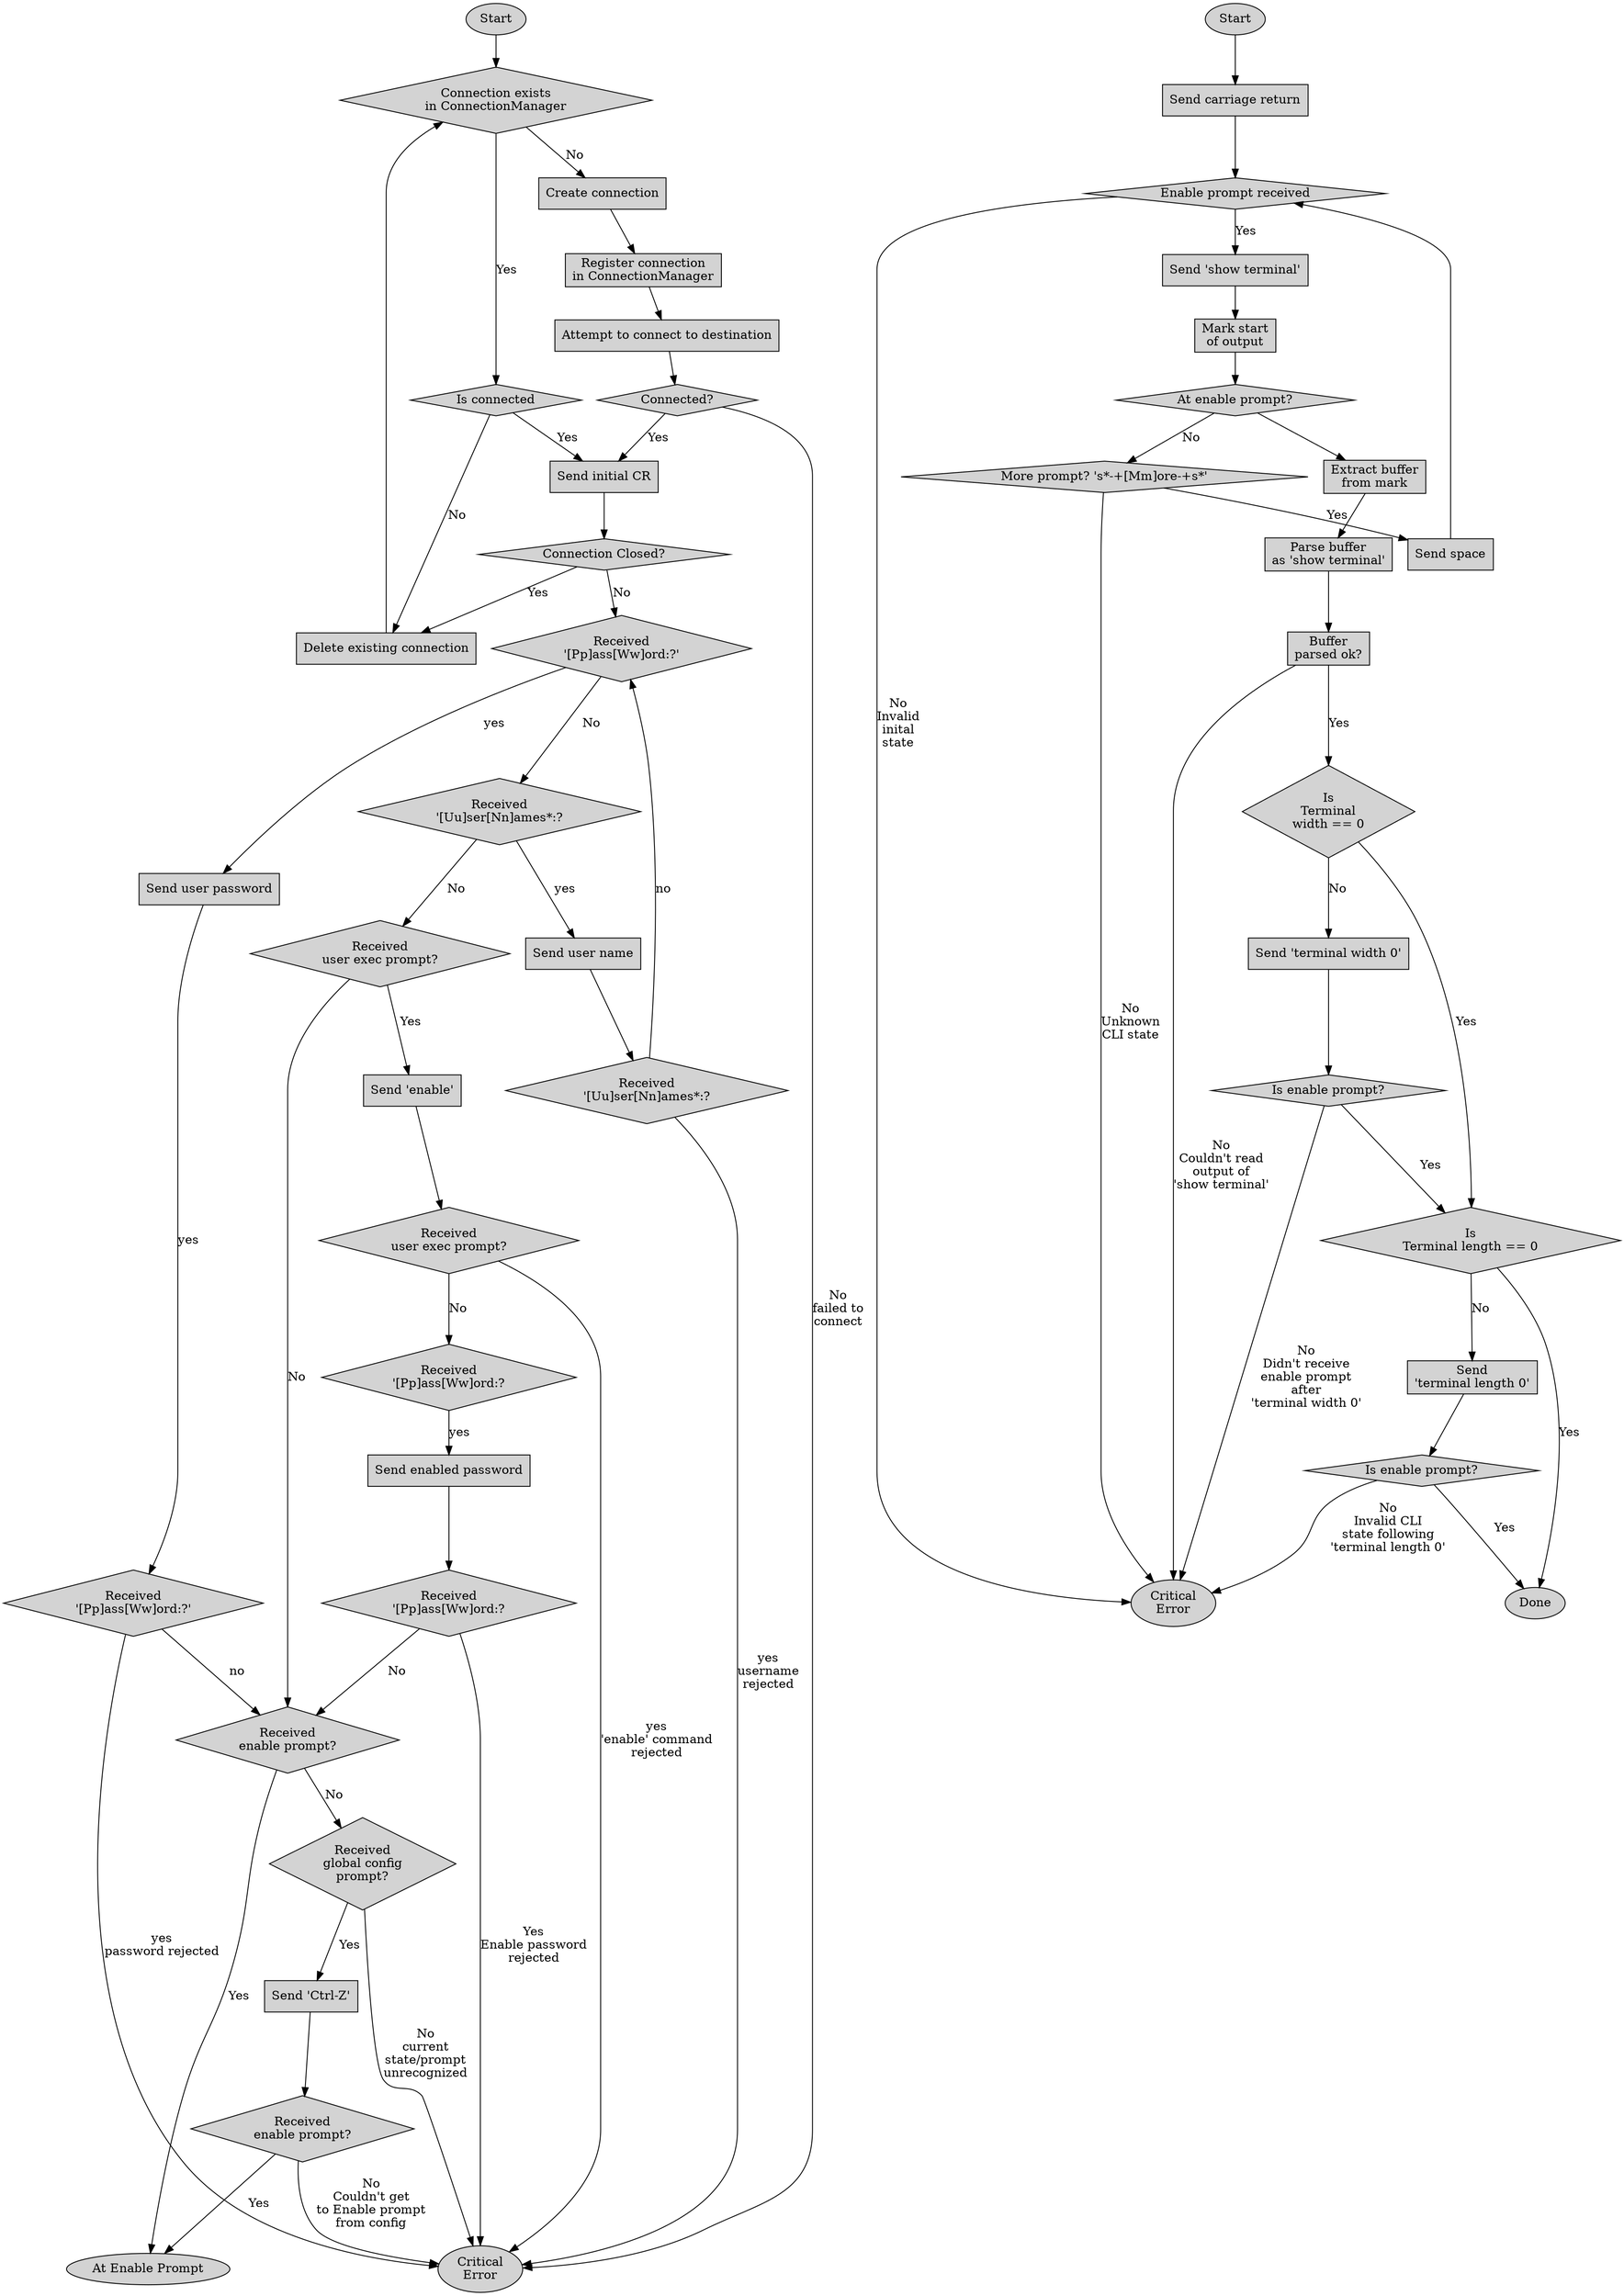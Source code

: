 digraph G {

    node [style=filled shape=box]
    
    subgraph loginProcess {
        label="Login Process";
        node [style=filled];
        color=blue;
        style=filled;

        start -> connectionExists;
        connectionExists -> isConnected [label="Yes"]
        isConnected -> deleteConnection [label="No"]
        isConnected -> sendInitialCR [label="Yes"]
        deleteConnection -> connectionExists
        connectionExists -> createConnection[label="No"]
        createConnection -> registerConnection
        registerConnection -> attemptConnect
        attemptConnect -> connectionSucceeded
        connectionSucceeded -> sendInitialCR [label="Yes"]
        connectionSucceeded -> criticalError [label="No\nfailed to\nconnect"]
        sendInitialCR -> connectionClosed
        connectionClosed -> deleteConnection [label="Yes"]
        connectionClosed -> isPromptPasswordOnly [label="No"]
        isPromptPasswordOnly -> isUsernamePrompt [label="No"]
        isUsernamePrompt -> isUserPrompt [label="No"]
        isUserPrompt -> isEnablePrompt [label="No"]
        isEnablePrompt -> isGlobalConfigPrompt [label="No"]

        isPromptPasswordOnly -> sendUserPassword [label="yes"]
        sendUserPassword -> isPromptPasswordOnly2 [label="yes"]
        isPromptPasswordOnly2 -> criticalError [label="yes\npassword rejected"]
        isPromptPasswordOnly2 ->  isEnablePrompt [label="no"]

        isUsernamePrompt -> sendUsername [label="yes"]
        sendUsername -> isUsernamePrompt2 
        isUsernamePrompt2 -> criticalError [label="yes\nusername\nrejected"]
        isUsernamePrompt2 -> isPromptPasswordOnly [label="no"]

        isUserPrompt -> sendEnable [label="Yes"]
        sendEnable -> isUserPromptAgain 
        isUserPromptAgain -> criticalError [label="yes\n'enable' command\nrejected"]
        isUserPromptAgain -> isEnablePasswordRequest [label="No"]
        isEnablePasswordRequest -> sendEnablePassword [label="yes"]
        sendEnablePassword -> isEnablePasswordRequestAgain
        isEnablePasswordRequestAgain -> criticalError [label="Yes\nEnable password\nrejected"]
        isEnablePasswordRequestAgain -> isEnablePrompt [label="No"]

        isGlobalConfigPrompt -> criticalError [label="No\ncurrent\nstate/prompt\nunrecognized"]
        isGlobalConfigPrompt -> sendControlZ [label="Yes"]
        sendControlZ -> isEnablePromptAfterCtrlZ
        isEnablePromptAfterCtrlZ -> atEnablePrompt [label="Yes"]
        isEnablePromptAfterCtrlZ -> criticalError [label="No\nCouldn't get\nto Enable prompt\nfrom config"]

        isEnablePrompt -> atEnablePrompt [label="Yes"]

        start [shape=ellipse label="Start"]
        criticalError [shape=ellipse label="Critical\nError"]
        atEnablePrompt [shape=ellipse label="At Enable Prompt"]
        connectionExists [shape=diamond label="Connection exists\nin ConnectionManager"]
        isConnected [shape=diamond label="Is connected"]
        deleteConnection [label="Delete existing connection"]
        sendInitialCR [label="Send initial CR"]
        createConnection [label="Create connection"]
        registerConnection [label="Register connection\nin ConnectionManager"]
        attemptConnect [label="Attempt to connect to destination"]
        connectionSucceeded [shape=diamond label="Connected?"]
        connectionClosed [shape=diamond label="Connection Closed?"]

        isPromptPasswordOnly [shape=diamond label="Received\n'[Pp]ass[Ww]ord:?'"]
        sendUserPassword [label="Send user password"]
        isPromptPasswordOnly2 [shape=diamond label="Received\n'[Pp]ass[Ww]ord:?'"]
        
        isUsernamePrompt [shape=diamond label="Received\n'[Uu]ser[Nn]ame\s*:?"]
        sendUsername [label="Send user name"]
        isUsernamePrompt2 [shape=diamond label="Received\n'[Uu]ser[Nn]ame\s*:?"]

        isUserPrompt [shape=diamond label="Received\nuser exec prompt?"]
        sendEnable [label="Send 'enable'"]
        isEnablePasswordRequest [shape=diamond label="Received\n'[Pp]ass[Ww]ord:?"]
        isUserPromptAgain [shape=diamond label="Received\nuser exec prompt?"]
        sendEnablePassword [label="Send enabled password"]
        isEnablePasswordRequestAgain [shape=diamond label="Received\n'[Pp]ass[Ww]ord:?"]

        isEnablePrompt [shape=diamond label="Received\nenable prompt?"]

        isGlobalConfigPrompt [shape=diamond label="Received\nglobal config\nprompt?"]
        sendControlZ [label="Send 'Ctrl-Z'"]
        isEnablePromptAfterCtrlZ [shape=diamond label="Received\nenable prompt?"]
    }

    subgraph TerminalSettings {
        start_1 -> sendInitialCR_1
        sendInitialCR_1 -> atEnablePrompt_1
        atEnablePrompt_1 -> criticalError_1 [label="No\nInvalid\ninital\nstate"]
        atEnablePrompt_1 -> sendShowTerminal_1 [label="Yes"]
        sendShowTerminal_1 -> markStartOfOutput_1
        markStartOfOutput_1 -> atEnablePromptAgain_1
        atEnablePromptAgain_1 -> atMorePrompt_1 [label="No"]
        atMorePrompt_1 -> criticalError_1 [label="No\nUnknown\nCLI state"]
        atMorePrompt_1 -> sendSpace_1 [label="Yes"]
        sendSpace_1 -> atEnablePrompt_1
        atEnablePromptAgain_1 -> extactBufferFromMark_1
        extactBufferFromMark_1 -> parseBufferAsShowTerminal_1
        parseBufferAsShowTerminal_1 -> parsedOk_1
        parsedOk_1 -> criticalError_1 [label="No\nCouldn't read\noutput of\n'show terminal'"]
        parsedOk_1 -> isTerminalWidth0_1 [label="Yes"]
        isTerminalWidth0_1 ->sendTerminalWidth0_1 [label="No"]
        isTerminalWidth0_1 -> isTerminalLength0_1 [label="Yes"]
        sendTerminalWidth0_1 -> isEnablePrompt1_1
        isEnablePrompt1_1 -> criticalError_1 [label="No\nDidn't receive\nenable prompt\nafter\n'terminal width 0'"]
        isEnablePrompt1_1 -> isTerminalLength0_1 [label="Yes"]
        isTerminalLength0_1 -> done_1 [label="Yes"]
        isTerminalLength0_1 -> sendTerminalLength0_1 [label="No"]
        sendTerminalLength0_1 -> isEnablePrompt2_1
        isEnablePrompt2_1 -> criticalError_1 [label="No\nInvalid CLI\nstate following\n'terminal length 0'"]
        isEnablePrompt2_1 -> done_1 [label="Yes"]

        start_1 [shape=ellipse label="Start"]
        criticalError_1 [shape=ellipse label="Critical\nError"]
        done_1 [shape=ellipse label="Done"]
        sendInitialCR_1 [label="Send carriage return"]
        atEnablePrompt_1 [shape=diamond label="Enable prompt received"]
        markStartOfOutput_1 [label="Mark start\nof output"]
        sendShowTerminal_1 [label="Send 'show terminal'"]
        atEnablePromptAgain_1 [shape=diamond label="At enable prompt?"]
        atMorePrompt_1 [shape=diamond label="More prompt? '\s*-+[Mm]ore-+\s*'"]
        sendSpace_1 [label="Send space"]
        extactBufferFromMark_1 [label="Extract buffer\nfrom mark"]
        parseBufferAsShowTerminal_1 [label="Parse buffer\nas 'show terminal'"]
        parsedOk_1 [label="Buffer\nparsed ok?"]
        isTerminalWidth0_1 [shape=diamond label="Is\nTerminal\nwidth == 0"]
        sendTerminalWidth0_1 [label="Send 'terminal width 0'"]
        isEnablePrompt1_1 [shape=diamond label="Is enable prompt?"]
        isTerminalLength0_1 [shape=diamond label="Is\nTerminal length == 0"]
        sendTerminalLength0_1 [label="Send\n'terminal length 0'"]
        isEnablePrompt2_1 [shape=diamond label="Is enable prompt?"]
    }
}
